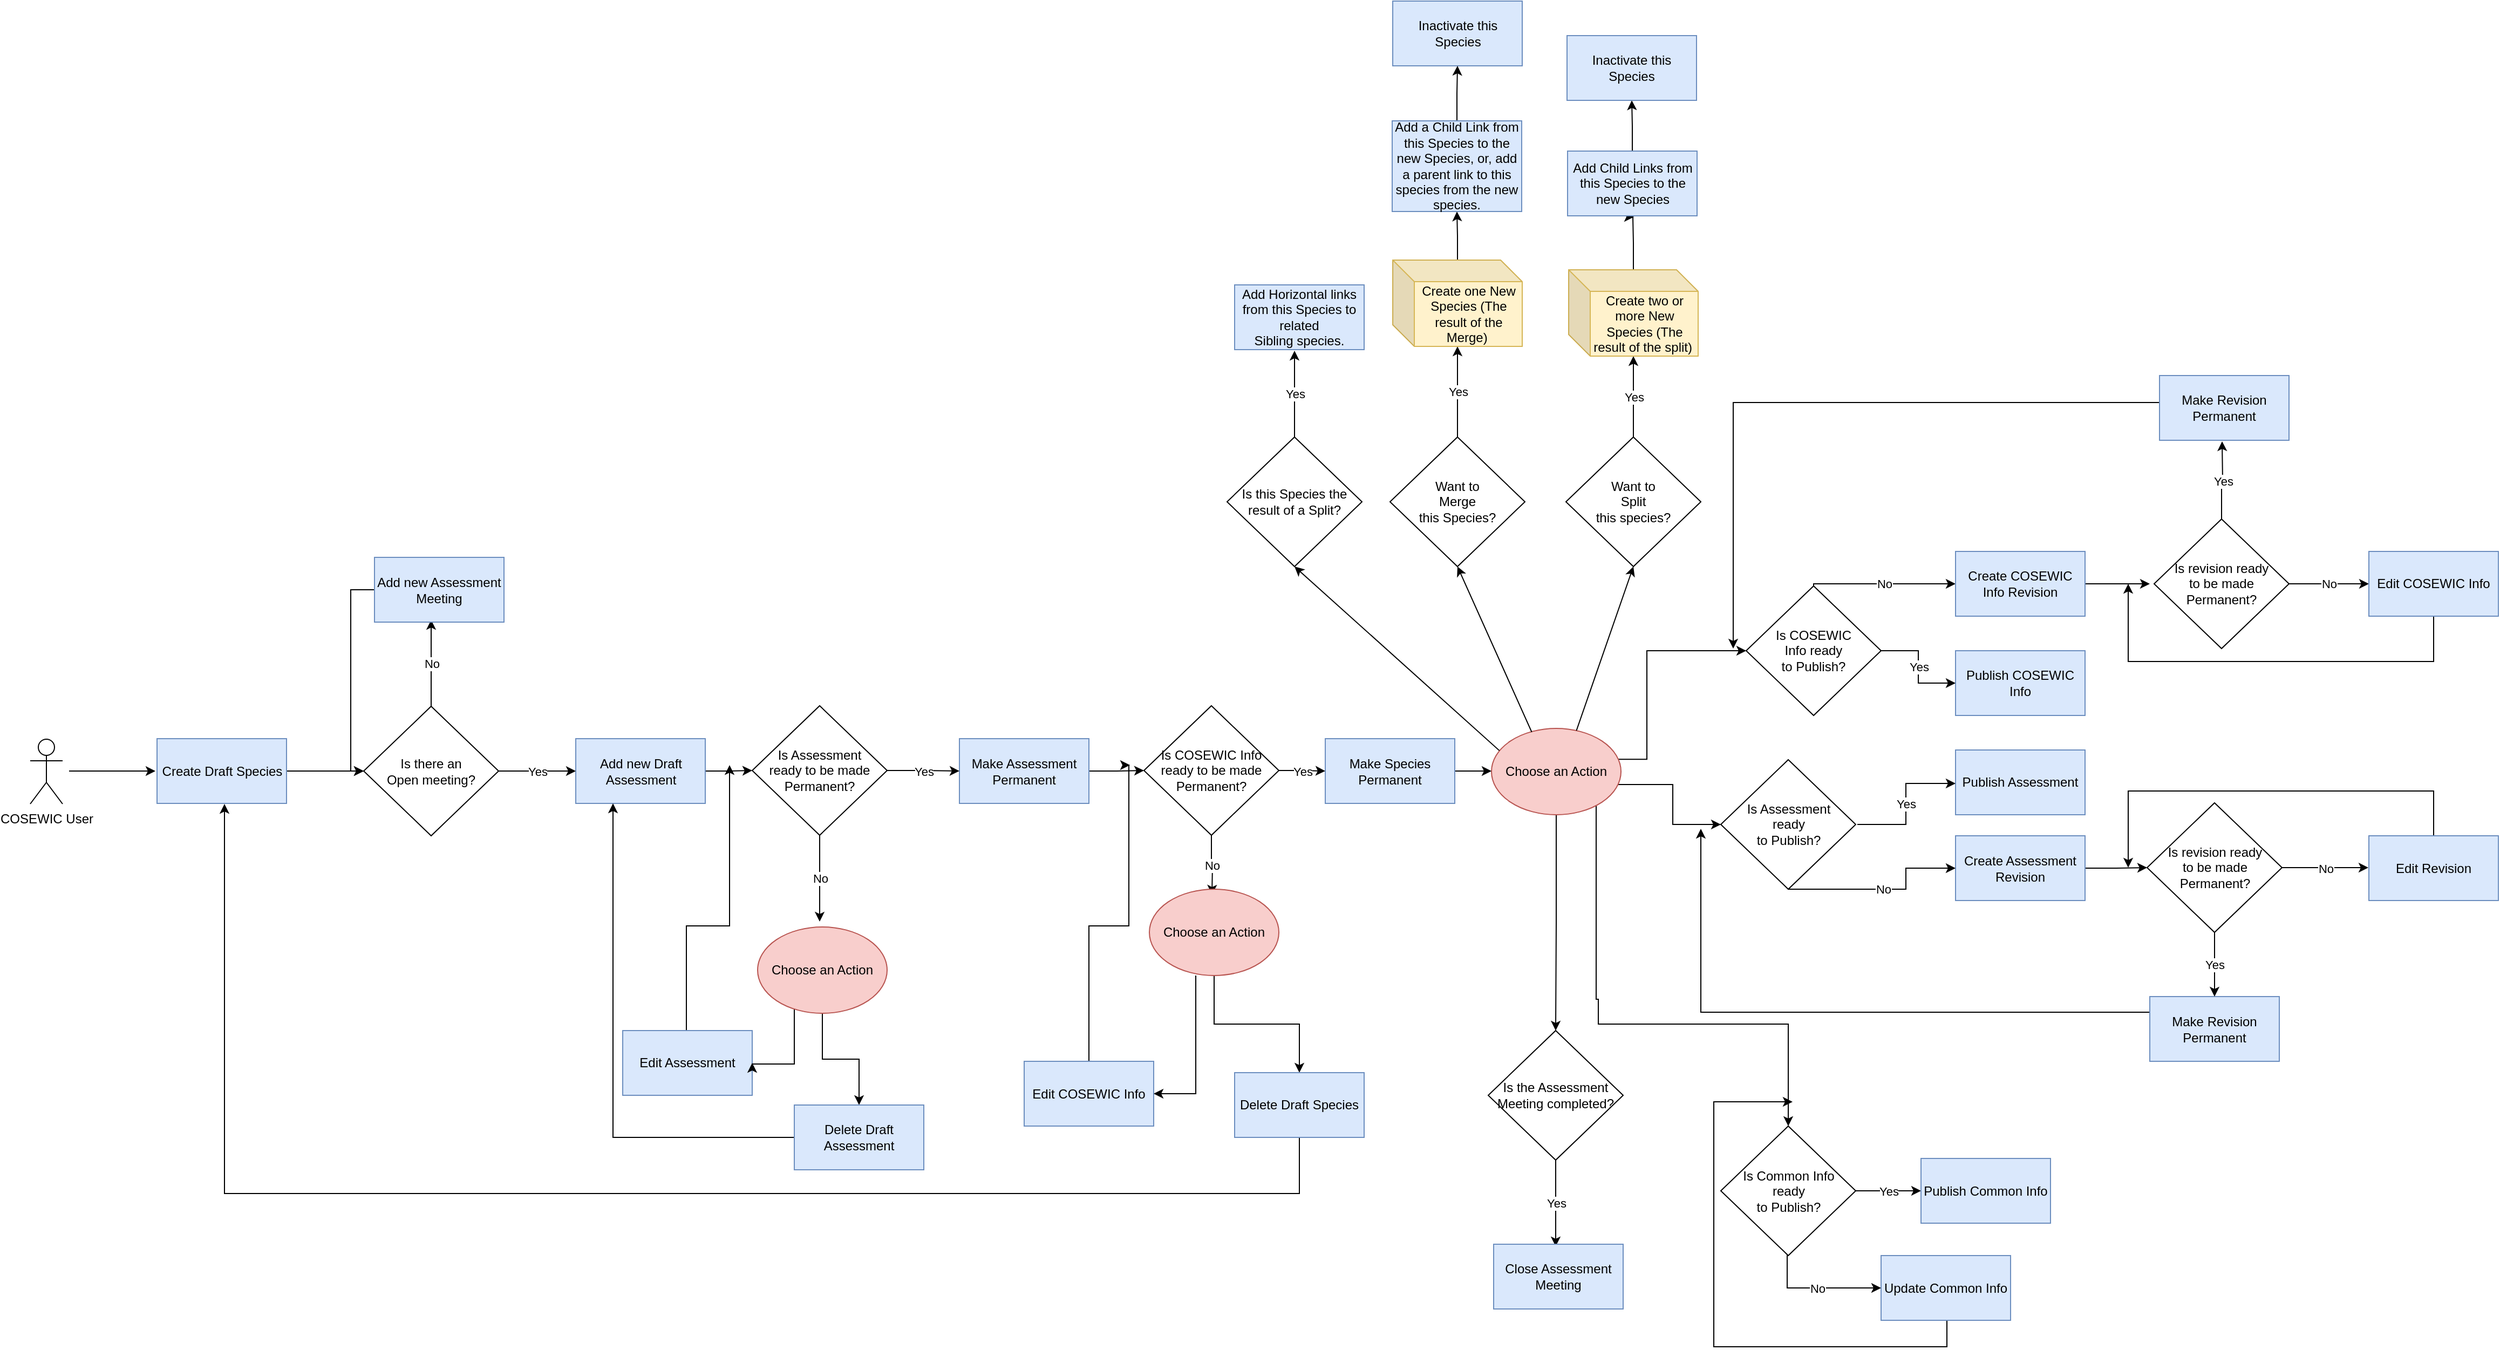 <mxfile version="12.3.0" type="github" pages="3">
  <diagram name="COSEWIC" id="c7558073-3199-34d8-9f00-42111426c3f3">
    <mxGraphModel dx="3273" dy="934" grid="1" gridSize="12" guides="1" tooltips="1" connect="1" arrows="1" fold="1" page="1" pageScale="1" pageWidth="1600" pageHeight="1200" background="none" math="0" shadow="0">
      <root>
        <mxCell id="0"/>
        <mxCell id="1" parent="0"/>
        <mxCell id="WwuJ3jNGOPKnRlUZL0jA-12" value="" style="edgeStyle=orthogonalEdgeStyle;rounded=0;orthogonalLoop=1;jettySize=auto;html=1;" edge="1" parent="1">
          <mxGeometry relative="1" as="geometry">
            <mxPoint x="-1452" y="1013.5" as="sourcePoint"/>
            <mxPoint x="-1372" y="1013.5" as="targetPoint"/>
          </mxGeometry>
        </mxCell>
        <mxCell id="WwuJ3jNGOPKnRlUZL0jA-26" value="" style="edgeStyle=orthogonalEdgeStyle;rounded=0;orthogonalLoop=1;jettySize=auto;html=1;" edge="1" parent="1" source="WwuJ3jNGOPKnRlUZL0jA-14" target="WwuJ3jNGOPKnRlUZL0jA-25">
          <mxGeometry relative="1" as="geometry"/>
        </mxCell>
        <mxCell id="WwuJ3jNGOPKnRlUZL0jA-14" value="Create Draft Species" style="rounded=0;whiteSpace=wrap;html=1;fillColor=#dae8fc;strokeColor=#6c8ebf;" vertex="1" parent="1">
          <mxGeometry x="-1370.5" y="983.5" width="120" height="60" as="geometry"/>
        </mxCell>
        <mxCell id="ZXBc8UasPS0uCbpXYorS-26" value="" style="edgeStyle=orthogonalEdgeStyle;rounded=0;orthogonalLoop=1;jettySize=auto;html=1;" edge="1" parent="1" source="WwuJ3jNGOPKnRlUZL0jA-16" target="ZXBc8UasPS0uCbpXYorS-25">
          <mxGeometry relative="1" as="geometry"/>
        </mxCell>
        <mxCell id="WwuJ3jNGOPKnRlUZL0jA-16" value="Add new Draft Assessment" style="rounded=0;whiteSpace=wrap;html=1;fillColor=#dae8fc;strokeColor=#6c8ebf;" vertex="1" parent="1">
          <mxGeometry x="-982.5" y="983.5" width="120" height="60" as="geometry"/>
        </mxCell>
        <mxCell id="WwuJ3jNGOPKnRlUZL0jA-32" value="" style="edgeStyle=orthogonalEdgeStyle;rounded=0;orthogonalLoop=1;jettySize=auto;html=1;exitX=0.583;exitY=0.276;exitDx=0;exitDy=0;exitPerimeter=0;" edge="1" parent="1" target="WwuJ3jNGOPKnRlUZL0jA-31">
          <mxGeometry relative="1" as="geometry">
            <mxPoint x="-54.588" y="1002.647" as="sourcePoint"/>
            <Array as="points">
              <mxPoint x="10" y="1003"/>
              <mxPoint x="10" y="902"/>
            </Array>
          </mxGeometry>
        </mxCell>
        <mxCell id="WwuJ3jNGOPKnRlUZL0jA-60" value="" style="edgeStyle=orthogonalEdgeStyle;rounded=0;orthogonalLoop=1;jettySize=auto;html=1;entryX=0;entryY=0.5;entryDx=0;entryDy=0;exitX=0.918;exitY=0.524;exitDx=0;exitDy=0;exitPerimeter=0;" edge="1" parent="1" target="WwuJ3jNGOPKnRlUZL0jA-54">
          <mxGeometry relative="1" as="geometry">
            <mxPoint x="-22.824" y="1027.353" as="sourcePoint"/>
            <mxPoint x="-238" y="998.5" as="targetPoint"/>
            <Array as="points">
              <mxPoint x="-23" y="1026"/>
              <mxPoint x="34" y="1026"/>
              <mxPoint x="34" y="1063"/>
            </Array>
          </mxGeometry>
        </mxCell>
        <mxCell id="WwuJ3jNGOPKnRlUZL0jA-68" value="" style="edgeStyle=orthogonalEdgeStyle;rounded=0;orthogonalLoop=1;jettySize=auto;html=1;exitX=0.817;exitY=0.864;exitDx=0;exitDy=0;exitPerimeter=0;entryX=0.5;entryY=0;entryDx=0;entryDy=0;" edge="1" parent="1" source="bXLVbo697JFJodXMGoPI-9" target="WwuJ3jNGOPKnRlUZL0jA-67">
          <mxGeometry relative="1" as="geometry">
            <mxPoint x="-69.167" y="1043.5" as="sourcePoint"/>
            <mxPoint x="146" y="1332" as="targetPoint"/>
            <Array as="points">
              <mxPoint x="-37" y="1225"/>
              <mxPoint x="-35" y="1225"/>
              <mxPoint x="-35" y="1248"/>
              <mxPoint x="141" y="1248"/>
            </Array>
          </mxGeometry>
        </mxCell>
        <mxCell id="ZXBc8UasPS0uCbpXYorS-34" value="" style="edgeStyle=orthogonalEdgeStyle;rounded=0;orthogonalLoop=1;jettySize=auto;html=1;" edge="1" parent="1" source="WwuJ3jNGOPKnRlUZL0jA-18" target="ZXBc8UasPS0uCbpXYorS-33">
          <mxGeometry relative="1" as="geometry"/>
        </mxCell>
        <mxCell id="WwuJ3jNGOPKnRlUZL0jA-18" value="Make Assessment Permanent" style="rounded=0;whiteSpace=wrap;html=1;fillColor=#dae8fc;strokeColor=#6c8ebf;" vertex="1" parent="1">
          <mxGeometry x="-627" y="983.5" width="120" height="60" as="geometry"/>
        </mxCell>
        <mxCell id="WwuJ3jNGOPKnRlUZL0jA-23" value="Publish COSEWIC Info" style="rounded=0;whiteSpace=wrap;html=1;fillColor=#dae8fc;strokeColor=#6c8ebf;" vertex="1" parent="1">
          <mxGeometry x="296" y="902" width="120" height="60" as="geometry"/>
        </mxCell>
        <mxCell id="WwuJ3jNGOPKnRlUZL0jA-27" value="Yes" style="edgeStyle=orthogonalEdgeStyle;rounded=0;orthogonalLoop=1;jettySize=auto;html=1;" edge="1" parent="1" source="WwuJ3jNGOPKnRlUZL0jA-25" target="WwuJ3jNGOPKnRlUZL0jA-16">
          <mxGeometry relative="1" as="geometry"/>
        </mxCell>
        <mxCell id="WwuJ3jNGOPKnRlUZL0jA-29" value="No" style="edgeStyle=orthogonalEdgeStyle;rounded=0;orthogonalLoop=1;jettySize=auto;html=1;" edge="1" parent="1" source="WwuJ3jNGOPKnRlUZL0jA-25">
          <mxGeometry relative="1" as="geometry">
            <mxPoint x="-1116.5" y="873.5" as="targetPoint"/>
          </mxGeometry>
        </mxCell>
        <mxCell id="WwuJ3jNGOPKnRlUZL0jA-25" value="Is there an &lt;br&gt;Open meeting?" style="rhombus;whiteSpace=wrap;html=1;" vertex="1" parent="1">
          <mxGeometry x="-1179" y="953.5" width="125" height="120" as="geometry"/>
        </mxCell>
        <mxCell id="bXLVbo697JFJodXMGoPI-2" value="" style="edgeStyle=orthogonalEdgeStyle;rounded=0;orthogonalLoop=1;jettySize=auto;html=1;entryX=0;entryY=0.5;entryDx=0;entryDy=0;" edge="1" parent="1" source="WwuJ3jNGOPKnRlUZL0jA-30" target="WwuJ3jNGOPKnRlUZL0jA-25">
          <mxGeometry relative="1" as="geometry">
            <mxPoint x="-1191" y="1020" as="targetPoint"/>
            <Array as="points">
              <mxPoint x="-1191" y="846"/>
              <mxPoint x="-1191" y="1014"/>
            </Array>
          </mxGeometry>
        </mxCell>
        <mxCell id="WwuJ3jNGOPKnRlUZL0jA-30" value="Add new Assessment Meeting" style="rounded=0;whiteSpace=wrap;html=1;fillColor=#dae8fc;strokeColor=#6c8ebf;" vertex="1" parent="1">
          <mxGeometry x="-1169" y="815.5" width="120" height="60" as="geometry"/>
        </mxCell>
        <mxCell id="WwuJ3jNGOPKnRlUZL0jA-33" value="Yes" style="edgeStyle=orthogonalEdgeStyle;rounded=0;orthogonalLoop=1;jettySize=auto;html=1;" edge="1" parent="1" source="WwuJ3jNGOPKnRlUZL0jA-31" target="WwuJ3jNGOPKnRlUZL0jA-23">
          <mxGeometry relative="1" as="geometry"/>
        </mxCell>
        <mxCell id="ZXBc8UasPS0uCbpXYorS-8" value="No" style="edgeStyle=orthogonalEdgeStyle;rounded=0;orthogonalLoop=1;jettySize=auto;html=1;exitX=0.5;exitY=0;exitDx=0;exitDy=0;" edge="1" parent="1" source="WwuJ3jNGOPKnRlUZL0jA-31" target="WwuJ3jNGOPKnRlUZL0jA-36">
          <mxGeometry relative="1" as="geometry">
            <Array as="points">
              <mxPoint x="164" y="840"/>
            </Array>
          </mxGeometry>
        </mxCell>
        <mxCell id="WwuJ3jNGOPKnRlUZL0jA-31" value="Is COSEWIC &lt;br&gt;Info&amp;nbsp;ready &lt;br&gt;to Publish?" style="rhombus;whiteSpace=wrap;html=1;" vertex="1" parent="1">
          <mxGeometry x="102" y="842" width="125" height="120" as="geometry"/>
        </mxCell>
        <mxCell id="ZXBc8UasPS0uCbpXYorS-12" value="" style="edgeStyle=orthogonalEdgeStyle;rounded=0;orthogonalLoop=1;jettySize=auto;html=1;" edge="1" parent="1" source="WwuJ3jNGOPKnRlUZL0jA-36">
          <mxGeometry relative="1" as="geometry">
            <mxPoint x="476" y="840" as="targetPoint"/>
          </mxGeometry>
        </mxCell>
        <mxCell id="WwuJ3jNGOPKnRlUZL0jA-36" value="Create COSEWIC Info Revision" style="rounded=0;whiteSpace=wrap;html=1;fillColor=#dae8fc;strokeColor=#6c8ebf;" vertex="1" parent="1">
          <mxGeometry x="296" y="810" width="120" height="60" as="geometry"/>
        </mxCell>
        <mxCell id="ZXBc8UasPS0uCbpXYorS-10" value="" style="edgeStyle=orthogonalEdgeStyle;rounded=0;orthogonalLoop=1;jettySize=auto;html=1;" edge="1" parent="1" source="WwuJ3jNGOPKnRlUZL0jA-42">
          <mxGeometry relative="1" as="geometry">
            <mxPoint x="90" y="900" as="targetPoint"/>
            <Array as="points">
              <mxPoint x="90" y="672"/>
            </Array>
          </mxGeometry>
        </mxCell>
        <mxCell id="WwuJ3jNGOPKnRlUZL0jA-42" value="Make Revision Permanent" style="rounded=0;whiteSpace=wrap;html=1;fillColor=#dae8fc;strokeColor=#6c8ebf;" vertex="1" parent="1">
          <mxGeometry x="485" y="647" width="120" height="60" as="geometry"/>
        </mxCell>
        <mxCell id="ZXBc8UasPS0uCbpXYorS-84" value="" style="edgeStyle=orthogonalEdgeStyle;rounded=0;orthogonalLoop=1;jettySize=auto;html=1;" edge="1" parent="1" source="WwuJ3jNGOPKnRlUZL0jA-45" target="ZXBc8UasPS0uCbpXYorS-83">
          <mxGeometry relative="1" as="geometry"/>
        </mxCell>
        <mxCell id="WwuJ3jNGOPKnRlUZL0jA-45" value="Create Assessment Revision" style="rounded=0;whiteSpace=wrap;html=1;fillColor=#dae8fc;strokeColor=#6c8ebf;" vertex="1" parent="1">
          <mxGeometry x="296" y="1073.5" width="120" height="60" as="geometry"/>
        </mxCell>
        <mxCell id="ZXBc8UasPS0uCbpXYorS-89" value="" style="edgeStyle=orthogonalEdgeStyle;rounded=0;orthogonalLoop=1;jettySize=auto;html=1;exitX=0;exitY=0.5;exitDx=0;exitDy=0;" edge="1" parent="1" source="WwuJ3jNGOPKnRlUZL0jA-47">
          <mxGeometry relative="1" as="geometry">
            <mxPoint x="432" y="1253" as="sourcePoint"/>
            <mxPoint x="60" y="1067" as="targetPoint"/>
            <Array as="points">
              <mxPoint x="476" y="1237"/>
              <mxPoint x="60" y="1237"/>
            </Array>
          </mxGeometry>
        </mxCell>
        <mxCell id="WwuJ3jNGOPKnRlUZL0jA-47" value="Make Revision Permanent" style="rounded=0;whiteSpace=wrap;html=1;fillColor=#dae8fc;strokeColor=#6c8ebf;" vertex="1" parent="1">
          <mxGeometry x="476" y="1222.5" width="120" height="60" as="geometry"/>
        </mxCell>
        <mxCell id="WwuJ3jNGOPKnRlUZL0jA-58" value="No" style="edgeStyle=orthogonalEdgeStyle;rounded=0;orthogonalLoop=1;jettySize=auto;html=1;entryX=0;entryY=0.5;entryDx=0;entryDy=0;exitX=0.5;exitY=1;exitDx=0;exitDy=0;" edge="1" parent="1" source="WwuJ3jNGOPKnRlUZL0jA-54" target="WwuJ3jNGOPKnRlUZL0jA-45">
          <mxGeometry relative="1" as="geometry">
            <mxPoint x="141" y="1203" as="targetPoint"/>
            <Array as="points">
              <mxPoint x="250" y="1123"/>
              <mxPoint x="250" y="1103"/>
            </Array>
          </mxGeometry>
        </mxCell>
        <mxCell id="WwuJ3jNGOPKnRlUZL0jA-54" value="Is Assessment &lt;br&gt;ready &lt;br&gt;to Publish?" style="rhombus;whiteSpace=wrap;html=1;" vertex="1" parent="1">
          <mxGeometry x="78.5" y="1003" width="125" height="120" as="geometry"/>
        </mxCell>
        <mxCell id="WwuJ3jNGOPKnRlUZL0jA-55" value="Publish Assessment" style="rounded=0;whiteSpace=wrap;html=1;fillColor=#dae8fc;strokeColor=#6c8ebf;" vertex="1" parent="1">
          <mxGeometry x="296" y="994" width="120" height="60" as="geometry"/>
        </mxCell>
        <mxCell id="WwuJ3jNGOPKnRlUZL0jA-56" value="Yes" style="edgeStyle=orthogonalEdgeStyle;rounded=0;orthogonalLoop=1;jettySize=auto;html=1;" edge="1" parent="1" target="WwuJ3jNGOPKnRlUZL0jA-55">
          <mxGeometry relative="1" as="geometry">
            <mxPoint x="205" y="1063" as="sourcePoint"/>
            <Array as="points">
              <mxPoint x="250" y="1063"/>
              <mxPoint x="250" y="1025"/>
            </Array>
          </mxGeometry>
        </mxCell>
        <mxCell id="ZXBc8UasPS0uCbpXYorS-20" value="Yes" style="edgeStyle=orthogonalEdgeStyle;rounded=0;orthogonalLoop=1;jettySize=auto;html=1;entryX=0;entryY=0.5;entryDx=0;entryDy=0;" edge="1" parent="1" source="WwuJ3jNGOPKnRlUZL0jA-67" target="WwuJ3jNGOPKnRlUZL0jA-76">
          <mxGeometry relative="1" as="geometry">
            <mxPoint x="283.5" y="1402.5" as="targetPoint"/>
          </mxGeometry>
        </mxCell>
        <mxCell id="WwuJ3jNGOPKnRlUZL0jA-67" value="Is Common Info&lt;br&gt;ready &lt;br&gt;to Publish?" style="rhombus;whiteSpace=wrap;html=1;" vertex="1" parent="1">
          <mxGeometry x="78.5" y="1342.5" width="125" height="120" as="geometry"/>
        </mxCell>
        <mxCell id="ZXBc8UasPS0uCbpXYorS-96" value="" style="edgeStyle=orthogonalEdgeStyle;rounded=0;orthogonalLoop=1;jettySize=auto;html=1;" edge="1" parent="1" source="WwuJ3jNGOPKnRlUZL0jA-71">
          <mxGeometry relative="1" as="geometry">
            <mxPoint x="145" y="1320" as="targetPoint"/>
            <Array as="points">
              <mxPoint x="288" y="1547"/>
              <mxPoint x="72" y="1547"/>
              <mxPoint x="72" y="1320"/>
            </Array>
          </mxGeometry>
        </mxCell>
        <mxCell id="WwuJ3jNGOPKnRlUZL0jA-71" value="Update Common Info" style="rounded=0;whiteSpace=wrap;html=1;fillColor=#dae8fc;strokeColor=#6c8ebf;" vertex="1" parent="1">
          <mxGeometry x="227" y="1462.5" width="120" height="60" as="geometry"/>
        </mxCell>
        <mxCell id="WwuJ3jNGOPKnRlUZL0jA-75" value="No" style="edgeStyle=orthogonalEdgeStyle;rounded=0;orthogonalLoop=1;jettySize=auto;html=1;exitX=0.5;exitY=1;exitDx=0;exitDy=0;entryX=0;entryY=0.5;entryDx=0;entryDy=0;" edge="1" parent="1" source="WwuJ3jNGOPKnRlUZL0jA-67" target="WwuJ3jNGOPKnRlUZL0jA-71">
          <mxGeometry relative="1" as="geometry">
            <mxPoint x="-67.5" y="1406" as="sourcePoint"/>
            <mxPoint x="350.5" y="1433.5" as="targetPoint"/>
            <Array as="points">
              <mxPoint x="140" y="1493"/>
            </Array>
          </mxGeometry>
        </mxCell>
        <mxCell id="WwuJ3jNGOPKnRlUZL0jA-76" value="Publish Common Info" style="rounded=0;whiteSpace=wrap;html=1;fillColor=#dae8fc;strokeColor=#6c8ebf;" vertex="1" parent="1">
          <mxGeometry x="264" y="1372.5" width="120" height="60" as="geometry"/>
        </mxCell>
        <mxCell id="bXLVbo697JFJodXMGoPI-35" value="Yes" style="edgeStyle=orthogonalEdgeStyle;rounded=0;orthogonalLoop=1;jettySize=auto;html=1;" edge="1" parent="1" source="bXLVbo697JFJodXMGoPI-3" target="bXLVbo697JFJodXMGoPI-34">
          <mxGeometry relative="1" as="geometry"/>
        </mxCell>
        <mxCell id="bXLVbo697JFJodXMGoPI-3" value="Want to &lt;br&gt;Merge &lt;br&gt;this Species?" style="rhombus;whiteSpace=wrap;html=1;" vertex="1" parent="1">
          <mxGeometry x="-228" y="704" width="125" height="120" as="geometry"/>
        </mxCell>
        <mxCell id="bXLVbo697JFJodXMGoPI-20" value="Yes" style="edgeStyle=orthogonalEdgeStyle;rounded=0;orthogonalLoop=1;jettySize=auto;html=1;" edge="1" parent="1" source="bXLVbo697JFJodXMGoPI-5" target="bXLVbo697JFJodXMGoPI-21">
          <mxGeometry relative="1" as="geometry">
            <mxPoint x="539" y="600.0" as="targetPoint"/>
          </mxGeometry>
        </mxCell>
        <mxCell id="bXLVbo697JFJodXMGoPI-5" value="Want to &lt;br&gt;Split &lt;br&gt;this species?" style="rhombus;whiteSpace=wrap;html=1;" vertex="1" parent="1">
          <mxGeometry x="-65" y="704" width="125" height="120" as="geometry"/>
        </mxCell>
        <mxCell id="ZXBc8UasPS0uCbpXYorS-66" value="" style="edgeStyle=orthogonalEdgeStyle;rounded=0;orthogonalLoop=1;jettySize=auto;html=1;entryX=0.5;entryY=0;entryDx=0;entryDy=0;" edge="1" parent="1" source="bXLVbo697JFJodXMGoPI-9" target="ZXBc8UasPS0uCbpXYorS-64">
          <mxGeometry relative="1" as="geometry">
            <mxPoint x="-74.0" y="1134" as="targetPoint"/>
          </mxGeometry>
        </mxCell>
        <mxCell id="bXLVbo697JFJodXMGoPI-9" value="Choose an Action" style="ellipse;whiteSpace=wrap;html=1;fillColor=#f8cecc;strokeColor=#b85450;" vertex="1" parent="1">
          <mxGeometry x="-134" y="974" width="120" height="80" as="geometry"/>
        </mxCell>
        <mxCell id="bXLVbo697JFJodXMGoPI-18" value="" style="edgeStyle=orthogonalEdgeStyle;rounded=0;orthogonalLoop=1;jettySize=auto;html=1;" edge="1" parent="1" source="bXLVbo697JFJodXMGoPI-17" target="bXLVbo697JFJodXMGoPI-9">
          <mxGeometry relative="1" as="geometry">
            <Array as="points">
              <mxPoint x="-138" y="1014"/>
              <mxPoint x="-138" y="1014"/>
            </Array>
          </mxGeometry>
        </mxCell>
        <mxCell id="bXLVbo697JFJodXMGoPI-17" value="Make Species Permanent" style="rounded=0;whiteSpace=wrap;html=1;fillColor=#dae8fc;strokeColor=#6c8ebf;" vertex="1" parent="1">
          <mxGeometry x="-288" y="983.5" width="120" height="60" as="geometry"/>
        </mxCell>
        <mxCell id="bXLVbo697JFJodXMGoPI-23" value="" style="edgeStyle=orthogonalEdgeStyle;rounded=0;orthogonalLoop=1;jettySize=auto;html=1;" edge="1" parent="1" source="bXLVbo697JFJodXMGoPI-21">
          <mxGeometry relative="1" as="geometry">
            <mxPoint x="-2" y="500" as="targetPoint"/>
            <Array as="points">
              <mxPoint x="-2" y="524"/>
              <mxPoint x="-3" y="524"/>
            </Array>
          </mxGeometry>
        </mxCell>
        <mxCell id="bXLVbo697JFJodXMGoPI-21" value="Create two or more New Species (The result of the split)&amp;nbsp;" style="shape=cube;whiteSpace=wrap;html=1;boundedLbl=1;backgroundOutline=1;darkOpacity=0.05;darkOpacity2=0.1;fillColor=#fff2cc;strokeColor=#d6b656;" vertex="1" parent="1">
          <mxGeometry x="-62.5" y="549" width="120" height="80" as="geometry"/>
        </mxCell>
        <mxCell id="ZXBc8UasPS0uCbpXYorS-7" value="" style="edgeStyle=orthogonalEdgeStyle;rounded=0;orthogonalLoop=1;jettySize=auto;html=1;" edge="1" parent="1" source="bXLVbo697JFJodXMGoPI-29" target="bXLVbo697JFJodXMGoPI-39">
          <mxGeometry relative="1" as="geometry"/>
        </mxCell>
        <mxCell id="bXLVbo697JFJodXMGoPI-29" value="Add Child Links from this Species to the new Species" style="rounded=0;whiteSpace=wrap;html=1;fillColor=#dae8fc;strokeColor=#6c8ebf;" vertex="1" parent="1">
          <mxGeometry x="-63.5" y="439" width="120" height="60" as="geometry"/>
        </mxCell>
        <mxCell id="bXLVbo697JFJodXMGoPI-32" value="Inactivate this Species" style="rounded=0;whiteSpace=wrap;html=1;fillColor=#dae8fc;strokeColor=#6c8ebf;" vertex="1" parent="1">
          <mxGeometry x="-225.5" y="300" width="120" height="60" as="geometry"/>
        </mxCell>
        <mxCell id="ZXBc8UasPS0uCbpXYorS-4" value="" style="edgeStyle=orthogonalEdgeStyle;rounded=0;orthogonalLoop=1;jettySize=auto;html=1;" edge="1" parent="1" source="bXLVbo697JFJodXMGoPI-34" target="bXLVbo697JFJodXMGoPI-37">
          <mxGeometry relative="1" as="geometry"/>
        </mxCell>
        <mxCell id="bXLVbo697JFJodXMGoPI-34" value="Create one New Species (The result of the Merge)&amp;nbsp;" style="shape=cube;whiteSpace=wrap;html=1;boundedLbl=1;backgroundOutline=1;darkOpacity=0.05;darkOpacity2=0.1;fillColor=#fff2cc;strokeColor=#d6b656;" vertex="1" parent="1">
          <mxGeometry x="-225.5" y="540" width="120" height="80" as="geometry"/>
        </mxCell>
        <mxCell id="ZXBc8UasPS0uCbpXYorS-6" value="" style="edgeStyle=orthogonalEdgeStyle;rounded=0;orthogonalLoop=1;jettySize=auto;html=1;" edge="1" parent="1" source="bXLVbo697JFJodXMGoPI-37" target="bXLVbo697JFJodXMGoPI-32">
          <mxGeometry relative="1" as="geometry">
            <mxPoint x="-166.0" y="339" as="targetPoint"/>
          </mxGeometry>
        </mxCell>
        <mxCell id="bXLVbo697JFJodXMGoPI-37" value="Add a Child Link from this Species to the new Species, or, add a parent link to this species from the new species." style="rounded=0;whiteSpace=wrap;html=1;fillColor=#dae8fc;strokeColor=#6c8ebf;" vertex="1" parent="1">
          <mxGeometry x="-226" y="411" width="120" height="84" as="geometry"/>
        </mxCell>
        <mxCell id="bXLVbo697JFJodXMGoPI-39" value="Inactivate this Species" style="rounded=0;whiteSpace=wrap;html=1;fillColor=#dae8fc;strokeColor=#6c8ebf;" vertex="1" parent="1">
          <mxGeometry x="-64" y="332" width="120" height="60" as="geometry"/>
        </mxCell>
        <mxCell id="ZXBc8UasPS0uCbpXYorS-1" value="COSEWIC User" style="shape=umlActor;verticalLabelPosition=bottom;labelBackgroundColor=#ffffff;verticalAlign=top;html=1;" vertex="1" parent="1">
          <mxGeometry x="-1488" y="984" width="30" height="60" as="geometry"/>
        </mxCell>
        <mxCell id="ZXBc8UasPS0uCbpXYorS-3" value="" style="endArrow=classic;html=1;entryX=0.5;entryY=1;entryDx=0;entryDy=0;exitX=0.311;exitY=0.043;exitDx=0;exitDy=0;exitPerimeter=0;" edge="1" parent="1" source="bXLVbo697JFJodXMGoPI-9" target="bXLVbo697JFJodXMGoPI-3">
          <mxGeometry width="50" height="50" relative="1" as="geometry">
            <mxPoint x="-111" y="976" as="sourcePoint"/>
            <mxPoint x="-88" y="924" as="targetPoint"/>
          </mxGeometry>
        </mxCell>
        <mxCell id="ZXBc8UasPS0uCbpXYorS-27" value="Yes" style="edgeStyle=orthogonalEdgeStyle;rounded=0;orthogonalLoop=1;jettySize=auto;html=1;" edge="1" parent="1" source="ZXBc8UasPS0uCbpXYorS-25" target="WwuJ3jNGOPKnRlUZL0jA-18">
          <mxGeometry relative="1" as="geometry"/>
        </mxCell>
        <mxCell id="ZXBc8UasPS0uCbpXYorS-29" value="No" style="edgeStyle=orthogonalEdgeStyle;rounded=0;orthogonalLoop=1;jettySize=auto;html=1;" edge="1" parent="1" source="ZXBc8UasPS0uCbpXYorS-25">
          <mxGeometry relative="1" as="geometry">
            <mxPoint x="-756.5" y="1153" as="targetPoint"/>
          </mxGeometry>
        </mxCell>
        <mxCell id="ZXBc8UasPS0uCbpXYorS-25" value="Is Assessment&lt;br&gt;ready to be made &lt;br&gt;Permanent?" style="rhombus;whiteSpace=wrap;html=1;" vertex="1" parent="1">
          <mxGeometry x="-819" y="953" width="125" height="120" as="geometry"/>
        </mxCell>
        <mxCell id="ZXBc8UasPS0uCbpXYorS-32" value="" style="edgeStyle=orthogonalEdgeStyle;rounded=0;orthogonalLoop=1;jettySize=auto;html=1;" edge="1" parent="1" source="ZXBc8UasPS0uCbpXYorS-30">
          <mxGeometry relative="1" as="geometry">
            <mxPoint x="-840" y="1008" as="targetPoint"/>
            <Array as="points">
              <mxPoint x="-880" y="1157"/>
              <mxPoint x="-840" y="1157"/>
            </Array>
          </mxGeometry>
        </mxCell>
        <mxCell id="ZXBc8UasPS0uCbpXYorS-30" value="Edit Assessment" style="rounded=0;whiteSpace=wrap;html=1;fillColor=#dae8fc;strokeColor=#6c8ebf;" vertex="1" parent="1">
          <mxGeometry x="-939" y="1254" width="120" height="60" as="geometry"/>
        </mxCell>
        <mxCell id="ZXBc8UasPS0uCbpXYorS-35" value="Yes" style="edgeStyle=orthogonalEdgeStyle;rounded=0;orthogonalLoop=1;jettySize=auto;html=1;" edge="1" parent="1" source="ZXBc8UasPS0uCbpXYorS-33" target="bXLVbo697JFJodXMGoPI-17">
          <mxGeometry relative="1" as="geometry"/>
        </mxCell>
        <mxCell id="ZXBc8UasPS0uCbpXYorS-39" value="No" style="edgeStyle=orthogonalEdgeStyle;rounded=0;orthogonalLoop=1;jettySize=auto;html=1;" edge="1" parent="1" source="ZXBc8UasPS0uCbpXYorS-33">
          <mxGeometry relative="1" as="geometry">
            <mxPoint x="-393" y="1128" as="targetPoint"/>
          </mxGeometry>
        </mxCell>
        <mxCell id="ZXBc8UasPS0uCbpXYorS-33" value="Is COSEWIC Info&lt;br&gt;ready to be made &lt;br&gt;Permanent?" style="rhombus;whiteSpace=wrap;html=1;" vertex="1" parent="1">
          <mxGeometry x="-456" y="953" width="125" height="120" as="geometry"/>
        </mxCell>
        <mxCell id="ZXBc8UasPS0uCbpXYorS-44" value="" style="edgeStyle=orthogonalEdgeStyle;rounded=0;orthogonalLoop=1;jettySize=auto;html=1;exitX=0.5;exitY=0;exitDx=0;exitDy=0;" edge="1" parent="1" source="ZXBc8UasPS0uCbpXYorS-40">
          <mxGeometry relative="1" as="geometry">
            <mxPoint x="-470" y="1272" as="sourcePoint"/>
            <mxPoint x="-469" y="1008" as="targetPoint"/>
            <Array as="points">
              <mxPoint x="-507" y="1157"/>
              <mxPoint x="-470" y="1157"/>
            </Array>
          </mxGeometry>
        </mxCell>
        <mxCell id="ZXBc8UasPS0uCbpXYorS-40" value="Edit COSEWIC Info" style="rounded=0;whiteSpace=wrap;html=1;fillColor=#dae8fc;strokeColor=#6c8ebf;" vertex="1" parent="1">
          <mxGeometry x="-567" y="1282.5" width="120" height="60" as="geometry"/>
        </mxCell>
        <mxCell id="ZXBc8UasPS0uCbpXYorS-48" value="" style="edgeStyle=orthogonalEdgeStyle;rounded=0;orthogonalLoop=1;jettySize=auto;html=1;entryX=1;entryY=0.5;entryDx=0;entryDy=0;" edge="1" parent="1" source="ZXBc8UasPS0uCbpXYorS-45" target="ZXBc8UasPS0uCbpXYorS-30">
          <mxGeometry relative="1" as="geometry">
            <mxPoint x="-754" y="1318" as="targetPoint"/>
            <Array as="points">
              <mxPoint x="-780" y="1285"/>
            </Array>
          </mxGeometry>
        </mxCell>
        <mxCell id="ZXBc8UasPS0uCbpXYorS-50" value="" style="edgeStyle=orthogonalEdgeStyle;rounded=0;orthogonalLoop=1;jettySize=auto;html=1;entryX=0.5;entryY=0;entryDx=0;entryDy=0;" edge="1" parent="1" source="ZXBc8UasPS0uCbpXYorS-45" target="ZXBc8UasPS0uCbpXYorS-51">
          <mxGeometry relative="1" as="geometry">
            <mxPoint x="-754" y="1318" as="targetPoint"/>
          </mxGeometry>
        </mxCell>
        <mxCell id="ZXBc8UasPS0uCbpXYorS-45" value="Choose an Action" style="ellipse;whiteSpace=wrap;html=1;fillColor=#f8cecc;strokeColor=#b85450;" vertex="1" parent="1">
          <mxGeometry x="-814" y="1158" width="120" height="80" as="geometry"/>
        </mxCell>
        <mxCell id="ZXBc8UasPS0uCbpXYorS-53" value="" style="edgeStyle=orthogonalEdgeStyle;rounded=0;orthogonalLoop=1;jettySize=auto;html=1;" edge="1" parent="1" source="ZXBc8UasPS0uCbpXYorS-51" target="WwuJ3jNGOPKnRlUZL0jA-16">
          <mxGeometry relative="1" as="geometry">
            <mxPoint x="-984" y="1353" as="targetPoint"/>
            <Array as="points">
              <mxPoint x="-948" y="1353"/>
            </Array>
          </mxGeometry>
        </mxCell>
        <mxCell id="ZXBc8UasPS0uCbpXYorS-51" value="Delete Draft Assessment" style="rounded=0;whiteSpace=wrap;html=1;fillColor=#dae8fc;strokeColor=#6c8ebf;" vertex="1" parent="1">
          <mxGeometry x="-780" y="1323" width="120" height="60" as="geometry"/>
        </mxCell>
        <mxCell id="ZXBc8UasPS0uCbpXYorS-56" value="" style="edgeStyle=orthogonalEdgeStyle;rounded=0;orthogonalLoop=1;jettySize=auto;html=1;entryX=1;entryY=0.5;entryDx=0;entryDy=0;" edge="1" parent="1" target="ZXBc8UasPS0uCbpXYorS-40">
          <mxGeometry relative="1" as="geometry">
            <mxPoint x="-408" y="1203" as="sourcePoint"/>
            <mxPoint x="-391" y="1283" as="targetPoint"/>
            <Array as="points">
              <mxPoint x="-408" y="1203"/>
              <mxPoint x="-408" y="1313"/>
            </Array>
          </mxGeometry>
        </mxCell>
        <mxCell id="ZXBc8UasPS0uCbpXYorS-61" value="" style="edgeStyle=orthogonalEdgeStyle;rounded=0;orthogonalLoop=1;jettySize=auto;html=1;entryX=0.5;entryY=0;entryDx=0;entryDy=0;" edge="1" parent="1" source="ZXBc8UasPS0uCbpXYorS-54" target="ZXBc8UasPS0uCbpXYorS-57">
          <mxGeometry relative="1" as="geometry">
            <mxPoint x="-391" y="1283" as="targetPoint"/>
          </mxGeometry>
        </mxCell>
        <mxCell id="ZXBc8UasPS0uCbpXYorS-54" value="Choose an Action" style="ellipse;whiteSpace=wrap;html=1;fillColor=#f8cecc;strokeColor=#b85450;" vertex="1" parent="1">
          <mxGeometry x="-451" y="1123" width="120" height="80" as="geometry"/>
        </mxCell>
        <mxCell id="ZXBc8UasPS0uCbpXYorS-63" value="" style="edgeStyle=orthogonalEdgeStyle;rounded=0;orthogonalLoop=1;jettySize=auto;html=1;" edge="1" parent="1" source="ZXBc8UasPS0uCbpXYorS-57">
          <mxGeometry relative="1" as="geometry">
            <mxPoint x="-1308" y="1044" as="targetPoint"/>
            <Array as="points">
              <mxPoint x="-312" y="1405"/>
              <mxPoint x="-1308" y="1405"/>
            </Array>
          </mxGeometry>
        </mxCell>
        <mxCell id="ZXBc8UasPS0uCbpXYorS-57" value="Delete Draft Species" style="rounded=0;whiteSpace=wrap;html=1;fillColor=#dae8fc;strokeColor=#6c8ebf;" vertex="1" parent="1">
          <mxGeometry x="-372" y="1293" width="120" height="60" as="geometry"/>
        </mxCell>
        <mxCell id="ZXBc8UasPS0uCbpXYorS-68" value="Yes" style="edgeStyle=orthogonalEdgeStyle;rounded=0;orthogonalLoop=1;jettySize=auto;html=1;" edge="1" parent="1" source="ZXBc8UasPS0uCbpXYorS-64">
          <mxGeometry relative="1" as="geometry">
            <mxPoint x="-74.5" y="1454" as="targetPoint"/>
          </mxGeometry>
        </mxCell>
        <mxCell id="ZXBc8UasPS0uCbpXYorS-64" value="Is the Assessment &lt;br&gt;Meeting completed?" style="rhombus;whiteSpace=wrap;html=1;" vertex="1" parent="1">
          <mxGeometry x="-137" y="1254" width="125" height="120" as="geometry"/>
        </mxCell>
        <mxCell id="ZXBc8UasPS0uCbpXYorS-69" value="Close Assessment Meeting" style="rounded=0;whiteSpace=wrap;html=1;fillColor=#dae8fc;strokeColor=#6c8ebf;" vertex="1" parent="1">
          <mxGeometry x="-132" y="1452" width="120" height="60" as="geometry"/>
        </mxCell>
        <mxCell id="ZXBc8UasPS0uCbpXYorS-74" value="Yes" style="edgeStyle=orthogonalEdgeStyle;rounded=0;orthogonalLoop=1;jettySize=auto;html=1;" edge="1" parent="1" source="ZXBc8UasPS0uCbpXYorS-70">
          <mxGeometry relative="1" as="geometry">
            <mxPoint x="-316.5" y="624" as="targetPoint"/>
          </mxGeometry>
        </mxCell>
        <mxCell id="ZXBc8UasPS0uCbpXYorS-70" value="Is this Species the&lt;br&gt;result of a Split?" style="rhombus;whiteSpace=wrap;html=1;" vertex="1" parent="1">
          <mxGeometry x="-379" y="704" width="125" height="120" as="geometry"/>
        </mxCell>
        <mxCell id="ZXBc8UasPS0uCbpXYorS-71" value="" style="endArrow=classic;html=1;entryX=0.5;entryY=1;entryDx=0;entryDy=0;exitX=0.061;exitY=0.257;exitDx=0;exitDy=0;exitPerimeter=0;" edge="1" parent="1" source="bXLVbo697JFJodXMGoPI-9" target="ZXBc8UasPS0uCbpXYorS-70">
          <mxGeometry width="50" height="50" relative="1" as="geometry">
            <mxPoint x="-132" y="984" as="sourcePoint"/>
            <mxPoint x="-207.5" y="876" as="targetPoint"/>
          </mxGeometry>
        </mxCell>
        <mxCell id="ZXBc8UasPS0uCbpXYorS-72" value="" style="endArrow=classic;html=1;entryX=0.5;entryY=1;entryDx=0;entryDy=0;exitX=0.656;exitY=0.025;exitDx=0;exitDy=0;exitPerimeter=0;" edge="1" parent="1" source="bXLVbo697JFJodXMGoPI-9" target="bXLVbo697JFJodXMGoPI-5">
          <mxGeometry width="50" height="50" relative="1" as="geometry">
            <mxPoint x="-98.96" y="996" as="sourcePoint"/>
            <mxPoint x="-153.5" y="836" as="targetPoint"/>
          </mxGeometry>
        </mxCell>
        <mxCell id="ZXBc8UasPS0uCbpXYorS-75" value="Add Horizontal links from this Species to related &lt;br&gt;Sibling species." style="rounded=0;whiteSpace=wrap;html=1;fillColor=#dae8fc;strokeColor=#6c8ebf;" vertex="1" parent="1">
          <mxGeometry x="-372" y="563" width="120" height="60" as="geometry"/>
        </mxCell>
        <mxCell id="ZXBc8UasPS0uCbpXYorS-78" value="Yes" style="edgeStyle=orthogonalEdgeStyle;rounded=0;orthogonalLoop=1;jettySize=auto;html=1;" edge="1" parent="1" source="ZXBc8UasPS0uCbpXYorS-76">
          <mxGeometry relative="1" as="geometry">
            <mxPoint x="543" y="708" as="targetPoint"/>
          </mxGeometry>
        </mxCell>
        <mxCell id="ZXBc8UasPS0uCbpXYorS-80" value="No" style="edgeStyle=orthogonalEdgeStyle;rounded=0;orthogonalLoop=1;jettySize=auto;html=1;" edge="1" parent="1" source="ZXBc8UasPS0uCbpXYorS-76" target="ZXBc8UasPS0uCbpXYorS-79">
          <mxGeometry relative="1" as="geometry"/>
        </mxCell>
        <mxCell id="ZXBc8UasPS0uCbpXYorS-76" value="Is revision ready &lt;br&gt;to be made &lt;br&gt;Permanent?" style="rhombus;whiteSpace=wrap;html=1;" vertex="1" parent="1">
          <mxGeometry x="480" y="780" width="125" height="120" as="geometry"/>
        </mxCell>
        <mxCell id="ZXBc8UasPS0uCbpXYorS-82" value="" style="edgeStyle=orthogonalEdgeStyle;rounded=0;orthogonalLoop=1;jettySize=auto;html=1;" edge="1" parent="1" source="ZXBc8UasPS0uCbpXYorS-79">
          <mxGeometry relative="1" as="geometry">
            <mxPoint x="456" y="840" as="targetPoint"/>
            <Array as="points">
              <mxPoint x="739" y="912"/>
              <mxPoint x="456" y="912"/>
              <mxPoint x="456" y="840"/>
            </Array>
          </mxGeometry>
        </mxCell>
        <mxCell id="ZXBc8UasPS0uCbpXYorS-79" value="Edit COSEWIC Info" style="rounded=0;whiteSpace=wrap;html=1;fillColor=#dae8fc;strokeColor=#6c8ebf;" vertex="1" parent="1">
          <mxGeometry x="679" y="810" width="120" height="60" as="geometry"/>
        </mxCell>
        <mxCell id="ZXBc8UasPS0uCbpXYorS-87" value="Yes" style="edgeStyle=orthogonalEdgeStyle;rounded=0;orthogonalLoop=1;jettySize=auto;html=1;" edge="1" parent="1" source="ZXBc8UasPS0uCbpXYorS-83" target="WwuJ3jNGOPKnRlUZL0jA-47">
          <mxGeometry relative="1" as="geometry"/>
        </mxCell>
        <mxCell id="ZXBc8UasPS0uCbpXYorS-91" value="No" style="edgeStyle=orthogonalEdgeStyle;rounded=0;orthogonalLoop=1;jettySize=auto;html=1;" edge="1" parent="1" source="ZXBc8UasPS0uCbpXYorS-83">
          <mxGeometry relative="1" as="geometry">
            <mxPoint x="678.5" y="1103" as="targetPoint"/>
          </mxGeometry>
        </mxCell>
        <mxCell id="ZXBc8UasPS0uCbpXYorS-83" value="Is revision ready &lt;br&gt;to be made &lt;br&gt;Permanent?" style="rhombus;whiteSpace=wrap;html=1;" vertex="1" parent="1">
          <mxGeometry x="473.5" y="1043" width="125" height="120" as="geometry"/>
        </mxCell>
        <mxCell id="ZXBc8UasPS0uCbpXYorS-94" value="" style="edgeStyle=orthogonalEdgeStyle;rounded=0;orthogonalLoop=1;jettySize=auto;html=1;" edge="1" parent="1" source="ZXBc8UasPS0uCbpXYorS-92">
          <mxGeometry relative="1" as="geometry">
            <mxPoint x="456" y="1103" as="targetPoint"/>
            <Array as="points">
              <mxPoint x="739" y="1032"/>
              <mxPoint x="456" y="1032"/>
            </Array>
          </mxGeometry>
        </mxCell>
        <mxCell id="ZXBc8UasPS0uCbpXYorS-92" value="Edit Revision" style="rounded=0;whiteSpace=wrap;html=1;fillColor=#dae8fc;strokeColor=#6c8ebf;" vertex="1" parent="1">
          <mxGeometry x="679" y="1073.5" width="120" height="60" as="geometry"/>
        </mxCell>
      </root>
    </mxGraphModel>
  </diagram>
  <diagram id="lJH7baFMqrjpQk1pO1QK" name="Legal">
    <mxGraphModel dx="2031" dy="34" grid="1" gridSize="10" guides="1" tooltips="1" connect="1" arrows="1" fold="1" page="1" pageScale="1" pageWidth="850" pageHeight="1100" math="0" shadow="0">
      <root>
        <mxCell id="sG5WXCXuaxqM1jDxq3Vn-0"/>
        <mxCell id="sG5WXCXuaxqM1jDxq3Vn-1" parent="sG5WXCXuaxqM1jDxq3Vn-0"/>
        <mxCell id="EmyC3s5vsCz51bt7Yhnj-0" value="" style="endArrow=classic;html=1;" edge="1" parent="sG5WXCXuaxqM1jDxq3Vn-1">
          <mxGeometry width="50" height="50" relative="1" as="geometry">
            <mxPoint x="492" y="1661.5" as="sourcePoint"/>
            <mxPoint x="532" y="1661.5" as="targetPoint"/>
          </mxGeometry>
        </mxCell>
        <mxCell id="EmyC3s5vsCz51bt7Yhnj-1" value="" style="edgeStyle=orthogonalEdgeStyle;rounded=0;orthogonalLoop=1;jettySize=auto;html=1;" edge="1" parent="sG5WXCXuaxqM1jDxq3Vn-1" source="EmyC3s5vsCz51bt7Yhnj-2" target="EmyC3s5vsCz51bt7Yhnj-3">
          <mxGeometry relative="1" as="geometry"/>
        </mxCell>
        <mxCell id="EmyC3s5vsCz51bt7Yhnj-2" value="Legal User" style="rounded=1;whiteSpace=wrap;html=1;" vertex="1" parent="sG5WXCXuaxqM1jDxq3Vn-1">
          <mxGeometry x="372" y="1631.5" width="120" height="60" as="geometry"/>
        </mxCell>
        <mxCell id="EmyC3s5vsCz51bt7Yhnj-3" value="Search Species" style="whiteSpace=wrap;html=1;aspect=fixed;fillColor=#dae8fc;strokeColor=#6c8ebf;" vertex="1" parent="sG5WXCXuaxqM1jDxq3Vn-1">
          <mxGeometry x="532" y="1616.5" width="90" height="90" as="geometry"/>
        </mxCell>
        <mxCell id="EmyC3s5vsCz51bt7Yhnj-4" value="View Permanent Species &lt;br&gt;(Legal Info)" style="whiteSpace=wrap;html=1;aspect=fixed;fillColor=#dae8fc;strokeColor=#6c8ebf;" vertex="1" parent="sG5WXCXuaxqM1jDxq3Vn-1">
          <mxGeometry x="848" y="1706.5" width="90" height="90" as="geometry"/>
        </mxCell>
        <mxCell id="EmyC3s5vsCz51bt7Yhnj-5" value="Create Revision of Legal Info" style="whiteSpace=wrap;html=1;aspect=fixed;fillColor=#dae8fc;strokeColor=#6c8ebf;" vertex="1" parent="sG5WXCXuaxqM1jDxq3Vn-1">
          <mxGeometry x="1132" y="1631.5" width="90" height="90" as="geometry"/>
        </mxCell>
        <mxCell id="EmyC3s5vsCz51bt7Yhnj-6" value="Make Revision Permanent" style="whiteSpace=wrap;html=1;aspect=fixed;fillColor=#dae8fc;strokeColor=#6c8ebf;" vertex="1" parent="sG5WXCXuaxqM1jDxq3Vn-1">
          <mxGeometry x="1272" y="1631.5" width="90" height="90" as="geometry"/>
        </mxCell>
        <mxCell id="EmyC3s5vsCz51bt7Yhnj-7" value="" style="endArrow=classic;html=1;exitX=1;exitY=0.5;exitDx=0;exitDy=0;" edge="1" parent="sG5WXCXuaxqM1jDxq3Vn-1">
          <mxGeometry width="50" height="50" relative="1" as="geometry">
            <mxPoint x="1222" y="1672.5" as="sourcePoint"/>
            <mxPoint x="1272" y="1672.5" as="targetPoint"/>
          </mxGeometry>
        </mxCell>
        <mxCell id="EmyC3s5vsCz51bt7Yhnj-8" value="Discard Revision" style="whiteSpace=wrap;html=1;aspect=fixed;fillColor=#dae8fc;strokeColor=#6c8ebf;" vertex="1" parent="sG5WXCXuaxqM1jDxq3Vn-1">
          <mxGeometry x="1127" y="1767.5" width="90" height="90" as="geometry"/>
        </mxCell>
        <mxCell id="EmyC3s5vsCz51bt7Yhnj-9" value="" style="endArrow=classic;html=1;" edge="1" parent="sG5WXCXuaxqM1jDxq3Vn-1">
          <mxGeometry width="50" height="50" relative="1" as="geometry">
            <mxPoint x="1172" y="1720.5" as="sourcePoint"/>
            <mxPoint x="1172" y="1765.5" as="targetPoint"/>
          </mxGeometry>
        </mxCell>
        <mxCell id="EmyC3s5vsCz51bt7Yhnj-10" value="Create Draft Emergency Species" style="whiteSpace=wrap;html=1;aspect=fixed;fillColor=#dae8fc;strokeColor=#6c8ebf;" vertex="1" parent="sG5WXCXuaxqM1jDxq3Vn-1">
          <mxGeometry x="507" y="1825.5" width="90" height="90" as="geometry"/>
        </mxCell>
        <mxCell id="EmyC3s5vsCz51bt7Yhnj-11" value="Make Species Permanent" style="whiteSpace=wrap;html=1;aspect=fixed;fillColor=#dae8fc;strokeColor=#6c8ebf;" vertex="1" parent="sG5WXCXuaxqM1jDxq3Vn-1">
          <mxGeometry x="644.5" y="1825.5" width="90" height="90" as="geometry"/>
        </mxCell>
        <mxCell id="EmyC3s5vsCz51bt7Yhnj-12" value="" style="endArrow=classic;html=1;exitX=1;exitY=0.5;exitDx=0;exitDy=0;" edge="1" parent="sG5WXCXuaxqM1jDxq3Vn-1">
          <mxGeometry width="50" height="50" relative="1" as="geometry">
            <mxPoint x="594.5" y="1866.5" as="sourcePoint"/>
            <mxPoint x="644.5" y="1866.5" as="targetPoint"/>
          </mxGeometry>
        </mxCell>
        <mxCell id="EmyC3s5vsCz51bt7Yhnj-13" value="" style="endArrow=classic;html=1;entryX=0;entryY=0.75;entryDx=0;entryDy=0;" edge="1" parent="sG5WXCXuaxqM1jDxq3Vn-1" target="EmyC3s5vsCz51bt7Yhnj-5">
          <mxGeometry width="50" height="50" relative="1" as="geometry">
            <mxPoint x="944" y="1733.5" as="sourcePoint"/>
            <mxPoint x="432" y="1885.5" as="targetPoint"/>
          </mxGeometry>
        </mxCell>
        <mxCell id="EmyC3s5vsCz51bt7Yhnj-14" value="Add Listing Process" style="whiteSpace=wrap;html=1;aspect=fixed;fillColor=#dae8fc;strokeColor=#6c8ebf;" vertex="1" parent="sG5WXCXuaxqM1jDxq3Vn-1">
          <mxGeometry x="1122" y="1875.5" width="90" height="90" as="geometry"/>
        </mxCell>
        <mxCell id="EmyC3s5vsCz51bt7Yhnj-15" value="" style="endArrow=classic;html=1;entryX=0;entryY=0.5;entryDx=0;entryDy=0;exitX=1;exitY=0.75;exitDx=0;exitDy=0;" edge="1" parent="sG5WXCXuaxqM1jDxq3Vn-1" source="EmyC3s5vsCz51bt7Yhnj-4" target="EmyC3s5vsCz51bt7Yhnj-14">
          <mxGeometry width="50" height="50" relative="1" as="geometry">
            <mxPoint x="1002" y="1885.5" as="sourcePoint"/>
            <mxPoint x="1142" y="1709" as="targetPoint"/>
          </mxGeometry>
        </mxCell>
        <mxCell id="EmyC3s5vsCz51bt7Yhnj-16" value="" style="endArrow=classic;html=1;entryX=0;entryY=0.5;entryDx=0;entryDy=0;" edge="1" parent="sG5WXCXuaxqM1jDxq3Vn-1" target="EmyC3s5vsCz51bt7Yhnj-4">
          <mxGeometry width="50" height="50" relative="1" as="geometry">
            <mxPoint x="734.5" y="1870.5" as="sourcePoint"/>
            <mxPoint x="784.5" y="1820.5" as="targetPoint"/>
          </mxGeometry>
        </mxCell>
        <mxCell id="EmyC3s5vsCz51bt7Yhnj-17" value="" style="endArrow=classic;html=1;exitX=1;exitY=0.5;exitDx=0;exitDy=0;" edge="1" parent="sG5WXCXuaxqM1jDxq3Vn-1" source="EmyC3s5vsCz51bt7Yhnj-3" target="EmyC3s5vsCz51bt7Yhnj-4">
          <mxGeometry width="50" height="50" relative="1" as="geometry">
            <mxPoint x="722.04" y="1652.49" as="sourcePoint"/>
            <mxPoint x="821.01" y="1871.54" as="targetPoint"/>
          </mxGeometry>
        </mxCell>
        <mxCell id="EmyC3s5vsCz51bt7Yhnj-18" value="" style="endArrow=classic;html=1;exitX=1;exitY=0.5;exitDx=0;exitDy=0;entryX=-0.032;entryY=0.398;entryDx=0;entryDy=0;entryPerimeter=0;" edge="1" parent="sG5WXCXuaxqM1jDxq3Vn-1" target="EmyC3s5vsCz51bt7Yhnj-10">
          <mxGeometry width="50" height="50" relative="1" as="geometry">
            <mxPoint x="437" y="1691.5" as="sourcePoint"/>
            <mxPoint x="663" y="1766.555" as="targetPoint"/>
          </mxGeometry>
        </mxCell>
      </root>
    </mxGraphModel>
  </diagram>
  <diagram id="acxWV6VYzEaFI3lThUTg" name="Draft_Flow">
    <mxGraphModel dx="2413" dy="1654" grid="1" gridSize="10" guides="1" tooltips="1" connect="1" arrows="1" fold="1" page="1" pageScale="1" pageWidth="1600" pageHeight="1200" math="0" shadow="0">
      <root>
        <mxCell id="eDMDReFZTY4oZH7QNW2Y-0"/>
        <mxCell id="eDMDReFZTY4oZH7QNW2Y-1" parent="eDMDReFZTY4oZH7QNW2Y-0"/>
        <mxCell id="eDMDReFZTY4oZH7QNW2Y-2" value="New&amp;nbsp;" style="rhombus;html=1;align=center;whiteSpace=wrap;comic=1;strokeWidth=2;fontFamily=Comic Sans MS;fontStyle=1;" parent="eDMDReFZTY4oZH7QNW2Y-1" vertex="1">
          <mxGeometry x="-936" y="-844" width="84" height="101" as="geometry"/>
        </mxCell>
        <mxCell id="eDMDReFZTY4oZH7QNW2Y-3" value="Assessment&lt;br&gt;Permanent" style="rhombus;html=1;align=center;whiteSpace=wrap;comic=1;strokeWidth=2;fontFamily=Comic Sans MS;fontStyle=1;" parent="eDMDReFZTY4oZH7QNW2Y-1" vertex="1">
          <mxGeometry x="-315" y="-839.5" width="100" height="100" as="geometry"/>
        </mxCell>
        <mxCell id="eDMDReFZTY4oZH7QNW2Y-4" value="Make Draft Species Permanent" style="whiteSpace=wrap;html=1;aspect=fixed;fillColor=#dae8fc;strokeColor=#6c8ebf;" parent="eDMDReFZTY4oZH7QNW2Y-1" vertex="1">
          <mxGeometry x="-728" y="-314" width="90" height="90" as="geometry"/>
        </mxCell>
        <mxCell id="eDMDReFZTY4oZH7QNW2Y-5" value="COSEWIC User" style="shape=umlActor;verticalLabelPosition=bottom;labelBackgroundColor=#ffffff;verticalAlign=top;html=1;" parent="eDMDReFZTY4oZH7QNW2Y-1" vertex="1">
          <mxGeometry x="-1202" y="-814.5" width="30" height="60" as="geometry"/>
        </mxCell>
        <mxCell id="eDMDReFZTY4oZH7QNW2Y-6" value="" style="endArrow=classic;html=1;" parent="eDMDReFZTY4oZH7QNW2Y-1" edge="1">
          <mxGeometry width="50" height="50" relative="1" as="geometry">
            <mxPoint x="-1017" y="-794.5" as="sourcePoint"/>
            <mxPoint x="-947" y="-794.5" as="targetPoint"/>
            <Array as="points">
              <mxPoint x="-957" y="-794.5"/>
            </Array>
          </mxGeometry>
        </mxCell>
        <mxCell id="eDMDReFZTY4oZH7QNW2Y-7" value="Yes" style="edgeStyle=orthogonalEdgeStyle;rounded=0;orthogonalLoop=1;jettySize=auto;html=1;" parent="eDMDReFZTY4oZH7QNW2Y-1" edge="1">
          <mxGeometry relative="1" as="geometry">
            <mxPoint x="-89.5" y="-790.5" as="targetPoint"/>
            <mxPoint x="-207" y="-790.5" as="sourcePoint"/>
          </mxGeometry>
        </mxCell>
        <mxCell id="eDMDReFZTY4oZH7QNW2Y-8" value="Create Species" style="whiteSpace=wrap;html=1;aspect=fixed;fillColor=#dae8fc;strokeColor=#6c8ebf;" parent="eDMDReFZTY4oZH7QNW2Y-1" vertex="1">
          <mxGeometry x="-1107" y="-831.5" width="90" height="90" as="geometry"/>
        </mxCell>
        <mxCell id="eDMDReFZTY4oZH7QNW2Y-9" value="Publish Assessment&amp;nbsp;" style="whiteSpace=wrap;html=1;aspect=fixed;fillColor=#dae8fc;strokeColor=#6c8ebf;" parent="eDMDReFZTY4oZH7QNW2Y-1" vertex="1">
          <mxGeometry x="-63" y="-839.5" width="90" height="90" as="geometry"/>
        </mxCell>
        <mxCell id="eDMDReFZTY4oZH7QNW2Y-10" value="" style="endArrow=classic;html=1;" parent="eDMDReFZTY4oZH7QNW2Y-1" edge="1">
          <mxGeometry width="50" height="50" relative="1" as="geometry">
            <mxPoint x="-1162" y="-794.5" as="sourcePoint"/>
            <mxPoint x="-1109" y="-794.5" as="targetPoint"/>
            <Array as="points">
              <mxPoint x="-1119" y="-794.5"/>
            </Array>
          </mxGeometry>
        </mxCell>
        <mxCell id="eDMDReFZTY4oZH7QNW2Y-11" value="Draft Created" style="whiteSpace=wrap;html=1;aspect=fixed;fillColor=#dae8fc;strokeColor=#6c8ebf;" parent="eDMDReFZTY4oZH7QNW2Y-1" vertex="1">
          <mxGeometry x="-735" y="-834.5" width="90" height="90" as="geometry"/>
        </mxCell>
        <mxCell id="eDMDReFZTY4oZH7QNW2Y-12" value="Revision Created" style="whiteSpace=wrap;html=1;aspect=fixed;fillColor=#dae8fc;strokeColor=#6c8ebf;" parent="eDMDReFZTY4oZH7QNW2Y-1" vertex="1">
          <mxGeometry x="-936" y="-492" width="90" height="90" as="geometry"/>
        </mxCell>
        <mxCell id="eDMDReFZTY4oZH7QNW2Y-13" value="Yes" style="endArrow=classic;html=1;" parent="eDMDReFZTY4oZH7QNW2Y-1" edge="1">
          <mxGeometry width="50" height="50" relative="1" as="geometry">
            <mxPoint x="-834" y="-797" as="sourcePoint"/>
            <mxPoint x="-747" y="-795.5" as="targetPoint"/>
            <Array as="points">
              <mxPoint x="-795" y="-796.5"/>
              <mxPoint x="-774" y="-797"/>
            </Array>
          </mxGeometry>
        </mxCell>
        <mxCell id="eDMDReFZTY4oZH7QNW2Y-14" value="Create Draft Assessment&amp;nbsp;" style="whiteSpace=wrap;html=1;aspect=fixed;fillColor=#dae8fc;strokeColor=#6c8ebf;" parent="eDMDReFZTY4oZH7QNW2Y-1" vertex="1">
          <mxGeometry x="-531" y="-831.5" width="90" height="90" as="geometry"/>
        </mxCell>
        <mxCell id="eDMDReFZTY4oZH7QNW2Y-15" value="" style="endArrow=classic;html=1;" parent="eDMDReFZTY4oZH7QNW2Y-1" edge="1">
          <mxGeometry width="50" height="50" relative="1" as="geometry">
            <mxPoint x="-627" y="-790" as="sourcePoint"/>
            <mxPoint x="-557" y="-790" as="targetPoint"/>
            <Array as="points">
              <mxPoint x="-567" y="-790"/>
            </Array>
          </mxGeometry>
        </mxCell>
        <mxCell id="eDMDReFZTY4oZH7QNW2Y-16" value="Species Permanent?" style="rhombus;html=1;align=center;whiteSpace=wrap;comic=1;strokeWidth=2;fontFamily=Comic Sans MS;fontStyle=1;" parent="eDMDReFZTY4oZH7QNW2Y-1" vertex="1">
          <mxGeometry x="-729.5" y="-497" width="100" height="100" as="geometry"/>
        </mxCell>
        <mxCell id="eDMDReFZTY4oZH7QNW2Y-17" value="Publish Species" style="whiteSpace=wrap;html=1;aspect=fixed;fillColor=#dae8fc;strokeColor=#6c8ebf;" parent="eDMDReFZTY4oZH7QNW2Y-1" vertex="1">
          <mxGeometry x="-276" y="-497" width="90" height="90" as="geometry"/>
        </mxCell>
        <mxCell id="eDMDReFZTY4oZH7QNW2Y-18" value="" style="endArrow=classic;html=1;" parent="eDMDReFZTY4oZH7QNW2Y-1" edge="1">
          <mxGeometry width="50" height="50" relative="1" as="geometry">
            <mxPoint x="-423" y="-795.5" as="sourcePoint"/>
            <mxPoint x="-353" y="-795.5" as="targetPoint"/>
            <Array as="points">
              <mxPoint x="-363" y="-795.5"/>
            </Array>
          </mxGeometry>
        </mxCell>
        <mxCell id="eDMDReFZTY4oZH7QNW2Y-19" value="" style="endArrow=classic;html=1;" parent="eDMDReFZTY4oZH7QNW2Y-1" edge="1">
          <mxGeometry width="50" height="50" relative="1" as="geometry">
            <mxPoint x="-827" y="-448" as="sourcePoint"/>
            <mxPoint x="-757" y="-448" as="targetPoint"/>
            <Array as="points">
              <mxPoint x="-767" y="-448"/>
            </Array>
          </mxGeometry>
        </mxCell>
        <mxCell id="eDMDReFZTY4oZH7QNW2Y-20" value="Yes" style="edgeStyle=orthogonalEdgeStyle;rounded=0;orthogonalLoop=1;jettySize=auto;html=1;" parent="eDMDReFZTY4oZH7QNW2Y-1" edge="1">
          <mxGeometry relative="1" as="geometry">
            <mxPoint x="-500.5" y="-448" as="targetPoint"/>
            <mxPoint x="-618" y="-448" as="sourcePoint"/>
          </mxGeometry>
        </mxCell>
        <mxCell id="eDMDReFZTY4oZH7QNW2Y-21" value="No" style="endArrow=none;html=1;exitX=0.4;exitY=0.011;exitDx=0;exitDy=0;exitPerimeter=0;" parent="eDMDReFZTY4oZH7QNW2Y-1" source="eDMDReFZTY4oZH7QNW2Y-4" edge="1">
          <mxGeometry width="50" height="50" relative="1" as="geometry">
            <mxPoint x="-718" y="-326" as="sourcePoint"/>
            <mxPoint x="-690" y="-386" as="targetPoint"/>
          </mxGeometry>
        </mxCell>
        <mxCell id="eDMDReFZTY4oZH7QNW2Y-22" value="Make Draft Assessment&lt;br&gt;Permanent" style="whiteSpace=wrap;html=1;aspect=fixed;fillColor=#dae8fc;strokeColor=#6c8ebf;" parent="eDMDReFZTY4oZH7QNW2Y-1" vertex="1">
          <mxGeometry x="-310" y="-658.5" width="90" height="90" as="geometry"/>
        </mxCell>
        <mxCell id="eDMDReFZTY4oZH7QNW2Y-23" value="No" style="endArrow=none;html=1;" parent="eDMDReFZTY4oZH7QNW2Y-1" edge="1">
          <mxGeometry width="50" height="50" relative="1" as="geometry">
            <mxPoint x="-265" y="-663.5" as="sourcePoint"/>
            <mxPoint x="-265" y="-739.5" as="targetPoint"/>
          </mxGeometry>
        </mxCell>
        <mxCell id="eDMDReFZTY4oZH7QNW2Y-24" value="No" style="endArrow=none;html=1;" parent="eDMDReFZTY4oZH7QNW2Y-1" edge="1">
          <mxGeometry width="50" height="50" relative="1" as="geometry">
            <mxPoint x="-896" y="-513" as="sourcePoint"/>
            <mxPoint x="-896" y="-739.5" as="targetPoint"/>
          </mxGeometry>
        </mxCell>
        <mxCell id="eDMDReFZTY4oZH7QNW2Y-25" value="" style="endArrow=classic;html=1;" parent="eDMDReFZTY4oZH7QNW2Y-1" edge="1">
          <mxGeometry width="50" height="50" relative="1" as="geometry">
            <mxPoint x="-688" y="-739.5" as="sourcePoint"/>
            <mxPoint x="-688.5" y="-523.5" as="targetPoint"/>
            <Array as="points">
              <mxPoint x="-688.5" y="-523.5"/>
            </Array>
          </mxGeometry>
        </mxCell>
        <mxCell id="eDMDReFZTY4oZH7QNW2Y-26" value="" style="endArrow=none;html=1;" parent="eDMDReFZTY4oZH7QNW2Y-1" edge="1">
          <mxGeometry width="50" height="50" relative="1" as="geometry">
            <mxPoint x="-1296" y="-456" as="sourcePoint"/>
            <mxPoint x="-939" y="-456" as="targetPoint"/>
          </mxGeometry>
        </mxCell>
        <mxCell id="eDMDReFZTY4oZH7QNW2Y-27" value="" style="endArrow=none;html=1;" parent="eDMDReFZTY4oZH7QNW2Y-1" edge="1">
          <mxGeometry width="50" height="50" relative="1" as="geometry">
            <mxPoint x="-1299" y="-452.5" as="sourcePoint"/>
            <mxPoint x="-1299" y="-876" as="targetPoint"/>
          </mxGeometry>
        </mxCell>
        <mxCell id="eDMDReFZTY4oZH7QNW2Y-28" value="" style="endArrow=none;html=1;" parent="eDMDReFZTY4oZH7QNW2Y-1" edge="1">
          <mxGeometry width="50" height="50" relative="1" as="geometry">
            <mxPoint x="-1299" y="-879.5" as="sourcePoint"/>
            <mxPoint x="-591" y="-879.5" as="targetPoint"/>
          </mxGeometry>
        </mxCell>
        <mxCell id="eDMDReFZTY4oZH7QNW2Y-29" value="" style="endArrow=classic;html=1;" parent="eDMDReFZTY4oZH7QNW2Y-1" edge="1">
          <mxGeometry width="50" height="50" relative="1" as="geometry">
            <mxPoint x="-591" y="-879.5" as="sourcePoint"/>
            <mxPoint x="-591" y="-795.5" as="targetPoint"/>
          </mxGeometry>
        </mxCell>
        <mxCell id="eDMDReFZTY4oZH7QNW2Y-30" value="Outside Assessment?" style="rhombus;html=1;align=center;whiteSpace=wrap;comic=1;strokeWidth=2;fontFamily=Comic Sans MS;fontStyle=1;" parent="eDMDReFZTY4oZH7QNW2Y-1" vertex="1">
          <mxGeometry x="-489" y="-497" width="96" height="100" as="geometry"/>
        </mxCell>
        <mxCell id="eDMDReFZTY4oZH7QNW2Y-31" value="Yes" style="edgeStyle=orthogonalEdgeStyle;rounded=0;orthogonalLoop=1;jettySize=auto;html=1;" parent="eDMDReFZTY4oZH7QNW2Y-1" edge="1">
          <mxGeometry relative="1" as="geometry">
            <mxPoint x="-281.5" y="-448" as="targetPoint"/>
            <mxPoint x="-396" y="-448" as="sourcePoint"/>
          </mxGeometry>
        </mxCell>
        <mxCell id="eDMDReFZTY4oZH7QNW2Y-32" value="No" style="endArrow=none;html=1;" parent="eDMDReFZTY4oZH7QNW2Y-1" edge="1">
          <mxGeometry width="50" height="50" relative="1" as="geometry">
            <mxPoint x="-444" y="-288" as="sourcePoint"/>
            <mxPoint x="-444" y="-396" as="targetPoint"/>
          </mxGeometry>
        </mxCell>
        <mxCell id="eDMDReFZTY4oZH7QNW2Y-33" value="" style="endArrow=none;html=1;" parent="eDMDReFZTY4oZH7QNW2Y-1" edge="1">
          <mxGeometry width="50" height="50" relative="1" as="geometry">
            <mxPoint x="-444" y="-288" as="sourcePoint"/>
            <mxPoint y="-288" as="targetPoint"/>
          </mxGeometry>
        </mxCell>
        <mxCell id="eDMDReFZTY4oZH7QNW2Y-34" value="" style="endArrow=classic;html=1;exitX=0.411;exitY=1.033;exitDx=0;exitDy=0;exitPerimeter=0;" parent="eDMDReFZTY4oZH7QNW2Y-1" source="eDMDReFZTY4oZH7QNW2Y-17" edge="1">
          <mxGeometry width="50" height="50" relative="1" as="geometry">
            <mxPoint x="-231" y="-396" as="sourcePoint"/>
            <mxPoint x="-240" y="-288" as="targetPoint"/>
          </mxGeometry>
        </mxCell>
        <mxCell id="eDMDReFZTY4oZH7QNW2Y-35" value="" style="endArrow=classic;html=1;entryX=0.75;entryY=1;entryDx=0;entryDy=0;" parent="eDMDReFZTY4oZH7QNW2Y-1" target="eDMDReFZTY4oZH7QNW2Y-9" edge="1">
          <mxGeometry width="50" height="50" relative="1" as="geometry">
            <mxPoint x="5" y="-288" as="sourcePoint"/>
            <mxPoint x="50" y="-588" as="targetPoint"/>
          </mxGeometry>
        </mxCell>
      </root>
    </mxGraphModel>
  </diagram>
</mxfile>
